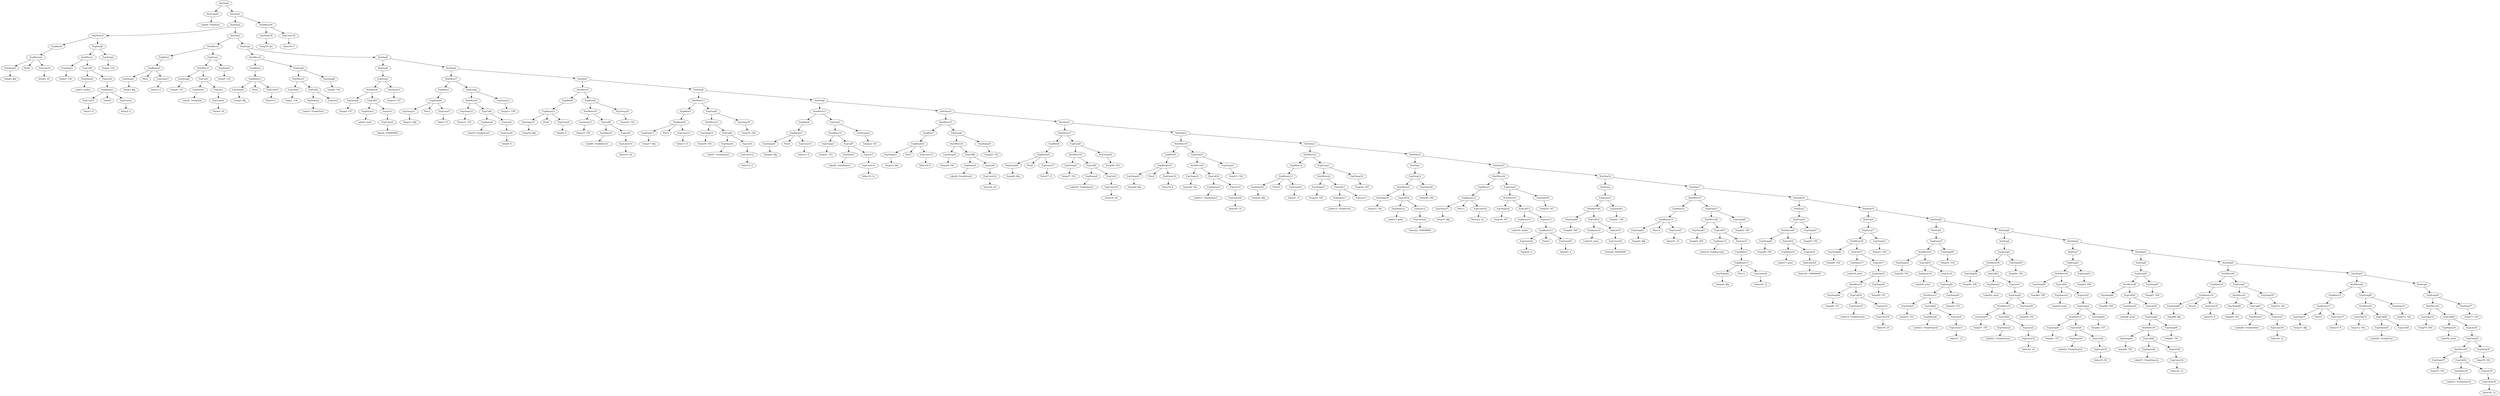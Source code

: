 digraph {
	ordering = out;
	ExpConst39 -> "Value39: 0";
	StatMove46 -> ExpTemp78;
	StatMove46 -> ExpConst39;
	StatSeq1 -> StatSeq2;
	StatSeq1 -> StatMove46;
	ExpEseq29 -> StatMove44;
	ExpEseq29 -> ExpTemp77;
	ExpList29 -> ExpEseq30;
	ExpEseq30 -> StatMove45;
	ExpEseq30 -> ExpTemp76;
	ExpCall30 -> ExpName30;
	ExpCall30 -> ExpList30;
	ExpName29 -> "Label30: print";
	ExpEseq28 -> StatMove43;
	ExpEseq28 -> ExpTemp73;
	StatMove43 -> ExpTemp72;
	StatMove43 -> ExpCall28;
	StatMove42 -> ExpMem15;
	StatMove42 -> ExpEseq28;
	ExpMem15 -> ExpBinary17;
	ExpConst37 -> "Value37: 8";
	ExpBinary17 -> ExpTemp71;
	ExpBinary17 -> Plus15;
	ExpBinary17 -> ExpConst37;
	StatSeq24 -> StatMove40;
	StatSeq24 -> StatSeq25;
	ExpTemp70 -> "Temp70: T61";
	ExpName28 -> "Label29: Tree@Print";
	ExpEseq27 -> StatMove41;
	ExpEseq27 -> ExpTemp70;
	ExpList27 -> ExpConst36;
	ExpCall27 -> ExpName27;
	ExpCall27 -> ExpList27;
	ExpCall29 -> ExpName29;
	ExpCall29 -> ExpList29;
	StatMove41 -> ExpTemp69;
	StatMove41 -> ExpCall27;
	ExpMem14 -> ExpBinary16;
	ExpBinary16 -> ExpTemp68;
	ExpBinary16 -> Plus14;
	ExpBinary16 -> ExpConst35;
	ExpTemp68 -> "Temp68: $fp";
	StatSeq23 -> StatExp8;
	StatSeq23 -> StatSeq24;
	StatExp8 -> ExpEseq25;
	ExpTemp66 -> "Temp66: T59";
	ExpConst34 -> "Value34: 12";
	ExpCall26 -> ExpName26;
	ExpCall26 -> ExpList26;
	ExpTemp71 -> "Temp71: $fp";
	ExpCall25 -> ExpName25;
	ExpCall25 -> ExpList25;
	ExpTemp64 -> "Temp64: T60";
	ExpList25 -> ExpEseq26;
	StatExp7 -> ExpEseq23;
	ExpEseq23 -> StatMove36;
	ExpEseq23 -> ExpTemp63;
	ExpList23 -> ExpEseq24;
	ExpTemp62 -> "Temp62: T57";
	ExpList24 -> ExpConst33;
	ExpCall24 -> ExpName24;
	ExpCall24 -> ExpList24;
	ExpName24 -> "Label25: Tree@Search";
	StatMove37 -> ExpTemp61;
	StatMove37 -> ExpCall24;
	ExpConst38 -> "Value38: 12";
	ExpCall23 -> ExpName23;
	ExpCall23 -> ExpList23;
	StatExp9 -> ExpEseq29;
	ExpName23 -> "Label24: print";
	ExpTemp60 -> "Temp60: T58";
	StatSeq21 -> StatExp6;
	StatSeq21 -> StatSeq22;
	ExpEseq21 -> StatMove34;
	ExpEseq21 -> ExpTemp59;
	ExpConst32 -> "Value32: 16";
	ExpConst35 -> "Value35: 8";
	ExpCall22 -> ExpName22;
	ExpCall22 -> ExpList22;
	ExpName22 -> "Label23: Tree@Search";
	StatMove35 -> ExpTemp57;
	StatMove35 -> ExpCall22;
	ExpTemp73 -> "Temp73: T62";
	ExpCall21 -> ExpName21;
	ExpCall21 -> ExpList21;
	ExpTemp59 -> "Temp59: T56";
	StatMove34 -> ExpTemp56;
	StatMove34 -> ExpCall21;
	ExpTemp56 -> "Temp56: T56";
	ExpList19 -> ExpEseq20;
	ExpTemp54 -> "Temp54: T53";
	ExpConst31 -> "Value31: 12";
	ExpCall20 -> ExpName20;
	ExpCall20 -> ExpList20;
	StatMove33 -> ExpTemp53;
	StatMove33 -> ExpCall20;
	ExpName19 -> "Label20: print";
	ExpTemp52 -> "Temp52: T54";
	StatSeq22 -> StatExp7;
	StatSeq22 -> StatSeq23;
	StatSeq19 -> StatExp4;
	StatSeq19 -> StatSeq20;
	StatExp4 -> ExpEseq17;
	ExpTemp51 -> "Temp51: T52";
	ExpEseq17 -> StatMove30;
	ExpEseq17 -> ExpTemp51;
	ExpList17 -> ExpEseq18;
	ExpTemp50 -> "Temp50: T51";
	ExpList18 -> ExpConst30;
	ExpConst30 -> "Value30: 24";
	ExpCall18 -> ExpName18;
	ExpCall18 -> ExpList18;
	StatMove31 -> ExpTemp49;
	StatMove31 -> ExpCall18;
	ExpList22 -> ExpConst32;
	ExpCall17 -> ExpName17;
	ExpCall17 -> ExpList17;
	StatMove30 -> ExpTemp48;
	StatMove30 -> ExpCall17;
	ExpTemp48 -> "Temp48: T52";
	StatSeq18 -> StatExp3;
	StatSeq18 -> StatSeq19;
	ExpConst29 -> "Value29: 100000000";
	ExpCall16 -> ExpName16;
	ExpCall16 -> ExpList16;
	ExpName16 -> "Label17: print";
	StatSeq17 -> StatMove27;
	StatSeq17 -> StatSeq18;
	ExpTemp45 -> "Temp45: T49";
	ExpEseq15 -> StatMove28;
	ExpEseq15 -> ExpTemp45;
	ExpList15 -> ExpMem13;
	ExpTemp78 -> "Temp78: $rv";
	ExpName26 -> "Label27: Tree@Search";
	ExpTemp43 -> "Temp43: T49";
	ExpMem12 -> ExpBinary14;
	ExpEseq16 -> StatMove29;
	ExpEseq16 -> ExpTemp47;
	ExpConst27 -> "Value27: 16";
	ExpTemp42 -> "Temp42: $fp";
	StatSeq16 -> StatExp2;
	StatSeq16 -> StatSeq17;
	StatExp2 -> ExpEseq14;
	ExpCall28 -> ExpName28;
	ExpCall28 -> ExpList28;
	ExpCall6 -> ExpName6;
	ExpCall6 -> ExpList6;
	ExpTemp10 -> "Temp10: T37";
	ExpEseq20 -> StatMove33;
	ExpEseq20 -> ExpTemp54;
	ExpMem10 -> ExpBinary11;
	ExpTemp47 -> "Temp47: T50";
	ExpConst11 -> "Value11: 8";
	ExpEseq6 -> StatMove12;
	ExpEseq6 -> ExpTemp19;
	ExpTemp23 -> "Temp23: $fp";
	StatSeq13 -> StatMove21;
	StatSeq13 -> StatSeq14;
	ExpBinary6 -> ExpTemp17;
	ExpBinary6 -> Plus5;
	ExpBinary6 -> ExpConst11;
	StatMove24 -> ExpMem11;
	StatMove24 -> ExpEseq13;
	ExpTemp16 -> "Temp16: T39";
	ExpEseq5 -> StatMove10;
	ExpEseq5 -> ExpTemp16;
	ExpTemp44 -> "Temp44: $fp";
	StatMove11 -> ExpMem5;
	StatMove11 -> ExpEseq6;
	ExpCall5 -> ExpName5;
	ExpCall5 -> ExpList5;
	ExpMem11 -> ExpBinary12;
	StatMove26 -> ExpTemp40;
	StatMove26 -> ExpCall14;
	StatMove5 -> ExpTemp7;
	StatMove5 -> ExpCall2;
	ExpTemp65 -> "Temp65: T59";
	ExpCall12 -> ExpName12;
	ExpCall12 -> ExpList12;
	ExpTemp76 -> "Temp76: T63";
	ExpTemp14 -> "Temp14: $fp";
	StatMove12 -> ExpTemp18;
	StatMove12 -> ExpCall6;
	ExpConst19 -> "Value19: 8";
	ExpName27 -> "Label28: Tree@Delete";
	StatMove17 -> ExpMem8;
	StatMove17 -> ExpEseq9;
	ExpEseq26 -> StatMove39;
	ExpEseq26 -> ExpTemp66;
	ExpTemp13 -> "Temp13: T38";
	ExpEseq9 -> StatMove18;
	ExpEseq9 -> ExpTemp28;
	StatMove40 -> ExpMem14;
	StatMove40 -> ExpEseq27;
	ExpCall4 -> ExpName4;
	ExpCall4 -> ExpList4;
	ExpTemp9 -> "Temp9: T37";
	ExpBinary11 -> ExpTemp32;
	ExpBinary11 -> Plus10;
	ExpBinary11 -> ExpConst21;
	ExpTemp24 -> "Temp24: T42";
	ExpList5 -> ExpConst10;
	ExpTemp31 -> "Temp31: T44";
	ExpConst36 -> "Value36: 12";
	ExpCall19 -> ExpName19;
	ExpCall19 -> ExpList19;
	StatSeq5 -> StatExp0;
	StatSeq5 -> StatSeq6;
	ExpList3 -> ExpConst6;
	StatSeq2 -> StatMove0;
	StatSeq2 -> StatSeq3;
	ExpEseq12 -> StatMove23;
	ExpEseq12 -> ExpTemp36;
	ExpEseq0 -> StatMove1;
	ExpEseq0 -> ExpTemp2;
	ExpTemp11 -> "Temp11: $fp";
	StatMove28 -> ExpTemp43;
	StatMove28 -> ExpCall15;
	ExpName12 -> "Label13: print";
	ExpTemp17 -> "Temp17: $fp";
	ExpConst3 -> "Value3: 8";
	ExpMem4 -> ExpBinary5;
	StatMove10 -> ExpTemp15;
	StatMove10 -> ExpCall5;
	ExpName10 -> "Label11: Tree@Insert";
	ExpMem3 -> ExpBinary4;
	ExpEseq4 -> StatMove8;
	ExpEseq4 -> ExpTemp13;
	StatMove25 -> ExpTemp38;
	StatMove25 -> ExpCall13;
	ExpList30 -> ExpConst38;
	ExpCall0 -> ExpName0;
	ExpCall0 -> ExpList0;
	ExpTemp12 -> "Temp12: T38";
	ExpConst23 -> "Value23: 12";
	ExpTemp33 -> "Temp33: T45";
	ExpList4 -> ExpConst8;
	ExpTemp27 -> "Temp27: T43";
	StatMove38 -> ExpTemp64;
	StatMove38 -> ExpCall25;
	StatExp5 -> ExpEseq19;
	ExpBinary0 -> ExpTemp0;
	ExpBinary0 -> Plus0;
	ExpBinary0 -> ExpConst0;
	ExpBinary14 -> ExpTemp42;
	ExpBinary14 -> Plus12;
	ExpBinary14 -> ExpConst27;
	StatMove0 -> ExpMem0;
	StatMove0 -> ExpEseq0;
	StatSeq8 -> StatMove11;
	StatSeq8 -> StatSeq9;
	ExpTemp2 -> "Temp2: T34";
	StatExp0 -> ExpEseq3;
	ExpCall2 -> ExpName2;
	ExpCall2 -> ExpList2;
	ExpConst2 -> "Value2: 4";
	StatSeq0 -> StatLabel0;
	StatSeq0 -> StatSeq1;
	ExpTemp39 -> "Temp39: T47";
	ExpTemp1 -> "Temp1: T34";
	ExpBinary4 -> ExpTemp11;
	ExpBinary4 -> Plus3;
	ExpBinary4 -> ExpConst7;
	ExpList1 -> ExpConst4;
	ExpName25 -> "Label26: print";
	ExpEseq2 -> StatMove5;
	ExpEseq2 -> ExpTemp8;
	ExpTemp57 -> "Temp57: T55";
	ExpTemp5 -> "Temp5: T35";
	StatSeq20 -> StatExp5;
	StatSeq20 -> StatSeq21;
	ExpBinary15 -> ExpTemp44;
	ExpBinary15 -> Plus13;
	ExpBinary15 -> ExpConst28;
	ExpEseq13 -> StatMove25;
	ExpEseq13 -> ExpTemp39;
	StatSeq7 -> StatMove9;
	StatSeq7 -> StatSeq8;
	ExpName2 -> "Label3: Tree@Print";
	ExpMem5 -> ExpBinary6;
	ExpBinary2 -> ExpTemp3;
	ExpBinary2 -> Plus1;
	ExpBinary2 -> ExpConst3;
	ExpTemp53 -> "Temp53: T53";
	ExpTemp19 -> "Temp19: T40";
	ExpMem9 -> ExpBinary10;
	ExpConst6 -> "Value6: 100000000";
	ExpTemp58 -> "Temp58: T55";
	ExpMem1 -> ExpBinary2;
	ExpConst0 -> "Value0: 20";
	ExpTemp55 -> "Temp55: T54";
	ExpList9 -> ExpConst18;
	ExpList26 -> ExpConst34;
	ExpCall3 -> ExpName3;
	ExpCall3 -> ExpList3;
	ExpConst25 -> "Value25: 4";
	ExpBinary1 -> ExpConst1;
	ExpBinary1 -> Times0;
	ExpBinary1 -> ExpConst2;
	ExpConst10 -> "Value10: 24";
	ExpConst1 -> "Value1: 6";
	StatMove1 -> ExpTemp1;
	StatMove1 -> ExpCall0;
	ExpList20 -> ExpConst31;
	ExpConst12 -> "Value12: 4";
	ExpConst28 -> "Value28: 12";
	ExpTemp18 -> "Temp18: T40";
	ExpName4 -> "Label5: Tree@Insert";
	ExpCall14 -> ExpName14;
	ExpCall14 -> ExpList14;
	ExpTemp8 -> "Temp8: T36";
	ExpName5 -> "Label6: Tree@Insert";
	ExpConst26 -> "Value26: 50000000";
	ExpConst18 -> "Value18: 28";
	ExpTemp77 -> "Temp77: T64";
	ExpName0 -> "Label1: malloc";
	StatExp3 -> ExpEseq16;
	ExpConst8 -> "Value8: 8";
	ExpTemp20 -> "Temp20: $fp";
	ExpList16 -> ExpConst29;
	ExpName8 -> "Label9: Tree@Insert";
	StatMove2 -> ExpMem1;
	StatMove2 -> ExpEseq1;
	ExpBinary13 -> ExpConst24;
	ExpBinary13 -> Times1;
	ExpBinary13 -> ExpConst25;
	StatMove36 -> ExpTemp60;
	StatMove36 -> ExpCall23;
	ExpEseq3 -> StatMove6;
	ExpEseq3 -> ExpTemp10;
	ExpEseq24 -> StatMove37;
	ExpEseq24 -> ExpTemp62;
	ExpTemp25 -> "Temp25: T42";
	ExpName9 -> "Label10: Tree@Insert";
	StatMove7 -> ExpMem3;
	StatMove7 -> ExpEseq4;
	ExpTemp7 -> "Temp7: T36";
	StatMove45 -> ExpTemp75;
	StatMove45 -> ExpCall30;
	ExpTemp74 -> "Temp74: T64";
	StatLabel0 -> "Label0: TV@Start";
	ExpConst24 -> "Value24: 0";
	ExpTemp15 -> "Temp15: T39";
	StatMove8 -> ExpTemp12;
	StatMove8 -> ExpCall4;
	ExpTemp28 -> "Temp28: T43";
	ExpTemp61 -> "Temp61: T57";
	ExpList21 -> ExpEseq22;
	ExpTemp0 -> "Temp0: $fp";
	StatMove19 -> ExpMem9;
	StatMove19 -> ExpEseq10;
	ExpEseq1 -> StatMove3;
	ExpEseq1 -> ExpTemp5;
	ExpName1 -> "Label2: Tree@Init";
	ExpCall1 -> ExpName1;
	ExpCall1 -> ExpList1;
	ExpConst4 -> "Value4: 16";
	ExpCall15 -> ExpName15;
	ExpCall15 -> ExpList15;
	StatSeq3 -> StatMove2;
	StatSeq3 -> StatSeq4;
	ExpBinary12 -> ExpTemp37;
	ExpBinary12 -> Plus11;
	ExpBinary12 -> ExpConst23;
	StatMove6 -> ExpTemp9;
	StatMove6 -> ExpCall3;
	StatMove32 -> ExpTemp52;
	StatMove32 -> ExpCall19;
	StatMove22 -> ExpTemp33;
	StatMove22 -> ExpCall11;
	ExpTemp3 -> "Temp3: $fp";
	ExpTemp6 -> "Temp6: $fp";
	ExpTemp72 -> "Temp72: T62";
	StatMove15 -> ExpMem7;
	StatMove15 -> ExpEseq8;
	ExpList6 -> ExpConst12;
	ExpName3 -> "Label4: print";
	ExpTemp63 -> "Temp63: T58";
	ExpList7 -> ExpConst14;
	ExpBinary5 -> ExpTemp14;
	ExpBinary5 -> Plus4;
	ExpBinary5 -> ExpConst9;
	ExpBinary7 -> ExpTemp20;
	ExpBinary7 -> Plus6;
	ExpBinary7 -> ExpConst13;
	ExpBinary9 -> ExpTemp26;
	ExpBinary9 -> Plus8;
	ExpBinary9 -> ExpConst17;
	ExpTemp46 -> "Temp46: T50";
	ExpMem7 -> ExpBinary8;
	ExpConst13 -> "Value13: 8";
	ExpName20 -> "Label21: Tree@Search";
	StatMove13 -> ExpMem6;
	StatMove13 -> ExpEseq7;
	StatSeq10 -> StatMove15;
	StatSeq10 -> StatSeq11;
	ExpConst7 -> "Value7: 8";
	ExpTemp21 -> "Temp21: T41";
	StatMove14 -> ExpTemp21;
	StatMove14 -> ExpCall7;
	ExpCall7 -> ExpName7;
	ExpCall7 -> ExpList7;
	ExpName7 -> "Label8: Tree@Insert";
	ExpConst9 -> "Value9: 8";
	ExpConst14 -> "Value14: 12";
	StatSeq25 -> StatMove42;
	StatSeq25 -> StatExp9;
	StatMove3 -> ExpTemp4;
	StatMove3 -> ExpCall1;
	ExpEseq7 -> StatMove14;
	ExpEseq7 -> ExpTemp22;
	StatMove27 -> ExpMem12;
	StatMove27 -> ExpEseq15;
	ExpTemp22 -> "Temp22: T41";
	ExpList13 -> ExpBinary13;
	StatSeq9 -> StatMove13;
	StatSeq9 -> StatSeq10;
	ExpConst5 -> "Value5: 8";
	ExpBinary8 -> ExpTemp23;
	ExpBinary8 -> Plus7;
	ExpBinary8 -> ExpConst15;
	ExpConst15 -> "Value15: 8";
	ExpCall8 -> ExpName8;
	ExpCall8 -> ExpList8;
	StatMove16 -> ExpTemp24;
	StatMove16 -> ExpCall8;
	ExpMem6 -> ExpBinary7;
	ExpConst16 -> "Value16: 20";
	ExpTemp75 -> "Temp75: T63";
	ExpList8 -> ExpConst16;
	StatExp6 -> ExpEseq21;
	ExpEseq8 -> StatMove16;
	ExpEseq8 -> ExpTemp25;
	ExpTemp26 -> "Temp26: $fp";
	StatMove29 -> ExpTemp46;
	StatMove29 -> ExpCall16;
	ExpName14 -> "Label15: print";
	ExpName30 -> "Label31: Tree@Search";
	StatMove39 -> ExpTemp65;
	StatMove39 -> ExpCall26;
	ExpTemp41 -> "Temp41: T48";
	ExpConst17 -> "Value17: 8";
	ExpEseq25 -> StatMove38;
	ExpEseq25 -> ExpTemp67;
	StatSeq6 -> StatMove7;
	StatSeq6 -> StatSeq7;
	ExpMem8 -> ExpBinary9;
	StatMove18 -> ExpTemp27;
	StatMove18 -> ExpCall9;
	ExpCall9 -> ExpName9;
	ExpCall9 -> ExpList9;
	ExpConst33 -> "Value33: 50";
	ExpTemp49 -> "Temp49: T51";
	ExpConst21 -> "Value21: 8";
	ExpMem2 -> ExpBinary3;
	StatSeq11 -> StatMove17;
	StatSeq11 -> StatSeq12;
	ExpTemp29 -> "Temp29: $fp";
	ExpBinary10 -> ExpTemp29;
	ExpBinary10 -> Plus9;
	ExpBinary10 -> ExpConst19;
	ExpTemp30 -> "Temp30: T44";
	ExpEseq19 -> StatMove32;
	ExpEseq19 -> ExpTemp55;
	StatMove20 -> ExpTemp30;
	StatMove20 -> ExpCall10;
	ExpName21 -> "Label22: print";
	ExpCall10 -> ExpName10;
	ExpCall10 -> ExpList10;
	ExpConst20 -> "Value20: 14";
	ExpList10 -> ExpConst20;
	ExpName15 -> "Label16: Tree@accept";
	ExpEseq10 -> StatMove20;
	ExpEseq10 -> ExpTemp31;
	ExpTemp4 -> "Temp4: T35";
	StatSeq12 -> StatMove19;
	StatSeq12 -> StatSeq13;
	ExpTemp32 -> "Temp32: $fp";
	StatMove21 -> ExpMem10;
	StatMove21 -> ExpEseq11;
	ExpName11 -> "Label12: Tree@Print";
	ExpName17 -> "Label18: print";
	ExpCall11 -> ExpName11;
	ExpCall11 -> ExpList11;
	ExpEseq11 -> StatMove22;
	ExpEseq11 -> ExpTemp34;
	ExpTemp34 -> "Temp34: T45";
	ExpList0 -> ExpBinary1;
	ExpConst22 -> "Value22: 100000000";
	ExpTemp67 -> "Temp67: T60";
	ExpBinary3 -> ExpTemp6;
	ExpBinary3 -> Plus2;
	ExpBinary3 -> ExpConst5;
	ExpTemp40 -> "Temp40: T48";
	StatMove44 -> ExpTemp74;
	StatMove44 -> ExpCall29;
	ExpList12 -> ExpConst22;
	ExpEseq18 -> StatMove31;
	ExpEseq18 -> ExpTemp50;
	StatSeq4 -> StatMove4;
	StatSeq4 -> StatSeq5;
	ExpMem0 -> ExpBinary0;
	ExpTemp36 -> "Temp36: T46";
	StatExp1 -> ExpEseq12;
	ExpEseq22 -> StatMove35;
	ExpEseq22 -> ExpTemp58;
	ExpMem13 -> ExpBinary15;
	StatSeq14 -> StatExp1;
	StatSeq14 -> StatSeq15;
	ExpTemp69 -> "Temp69: T61";
	ExpTemp37 -> "Temp37: $fp";
	ExpName6 -> "Label7: Tree@Insert";
	ExpTemp38 -> "Temp38: T47";
	ExpName18 -> "Label19: Tree@Search";
	StatMove23 -> ExpTemp35;
	StatMove23 -> ExpCall12;
	ExpTemp35 -> "Temp35: T46";
	ExpName13 -> "Label14: malloc";
	StatMove9 -> ExpMem4;
	StatMove9 -> ExpEseq5;
	StatMove4 -> ExpMem2;
	StatMove4 -> ExpEseq2;
	ExpCall13 -> ExpName13;
	ExpCall13 -> ExpList13;
	StatSeq15 -> StatMove24;
	StatSeq15 -> StatSeq16;
	ExpList14 -> ExpConst26;
	ExpEseq14 -> StatMove26;
	ExpEseq14 -> ExpTemp41;
}

